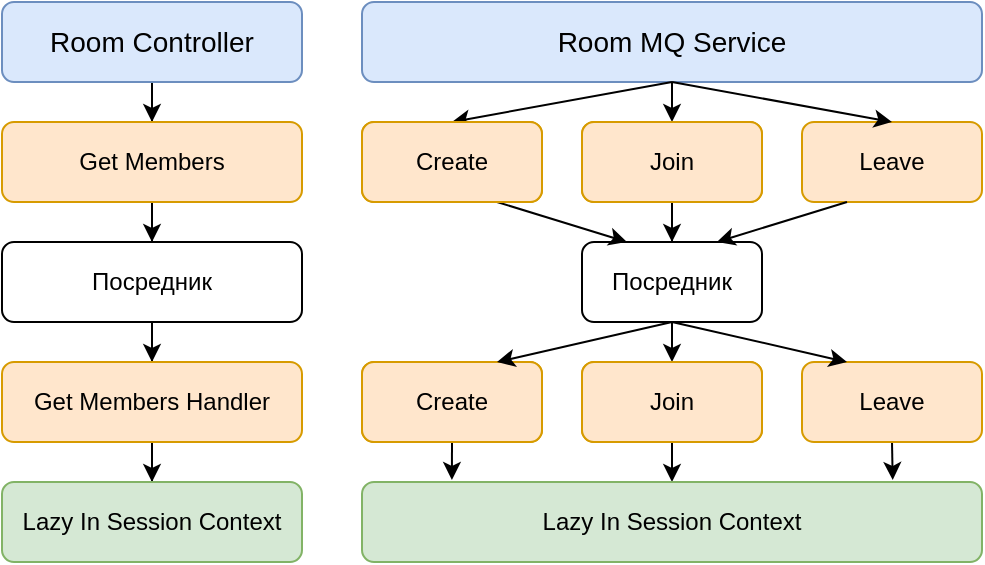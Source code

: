 <mxfile version="14.6.13" type="device"><diagram name="Page-1" id="38b20595-45e3-9b7f-d5ca-b57f44c5b66d"><mxGraphModel dx="677" dy="391" grid="1" gridSize="10" guides="1" tooltips="1" connect="1" arrows="1" fold="1" page="1" pageScale="1" pageWidth="1100" pageHeight="850" background="#ffffff" math="0" shadow="0"><root><mxCell id="0"/><mxCell id="1" parent="0"/><mxCell id="aCFLnPCyf81l8gLfBXYh-24" value="Create" style="whiteSpace=wrap;html=1;rounded=1;fillColor=#ffe6cc;strokeColor=#d79b00;" vertex="1" parent="1"><mxGeometry x="200" y="190" width="90" height="40" as="geometry"/></mxCell><mxCell id="_jJ3dgbzID8FIEAYNGRd-1" value="" style="edgeStyle=orthogonalEdgeStyle;rounded=0;orthogonalLoop=1;jettySize=auto;html=1;" parent="1" source="_jJ3dgbzID8FIEAYNGRd-2" target="_jJ3dgbzID8FIEAYNGRd-4" edge="1"><mxGeometry relative="1" as="geometry"/></mxCell><mxCell id="_jJ3dgbzID8FIEAYNGRd-2" value="&lt;span style=&quot;font-size: 14px&quot;&gt;Room Controller&lt;/span&gt;" style="rounded=1;whiteSpace=wrap;html=1;fillColor=#dae8fc;strokeColor=#6c8ebf;" parent="1" vertex="1"><mxGeometry x="20" y="10" width="150" height="40" as="geometry"/></mxCell><mxCell id="_jJ3dgbzID8FIEAYNGRd-3" value="" style="edgeStyle=orthogonalEdgeStyle;rounded=0;orthogonalLoop=1;jettySize=auto;html=1;" parent="1" source="_jJ3dgbzID8FIEAYNGRd-4" target="_jJ3dgbzID8FIEAYNGRd-6" edge="1"><mxGeometry relative="1" as="geometry"/></mxCell><mxCell id="_jJ3dgbzID8FIEAYNGRd-4" value="Get Members" style="whiteSpace=wrap;html=1;rounded=1;fillColor=#ffe6cc;strokeColor=#d79b00;" parent="1" vertex="1"><mxGeometry x="20" y="70" width="150" height="40" as="geometry"/></mxCell><mxCell id="_jJ3dgbzID8FIEAYNGRd-5" value="" style="edgeStyle=orthogonalEdgeStyle;rounded=0;orthogonalLoop=1;jettySize=auto;html=1;" parent="1" source="_jJ3dgbzID8FIEAYNGRd-6" target="_jJ3dgbzID8FIEAYNGRd-8" edge="1"><mxGeometry relative="1" as="geometry"/></mxCell><mxCell id="_jJ3dgbzID8FIEAYNGRd-6" value="Посредник" style="whiteSpace=wrap;html=1;rounded=1;" parent="1" vertex="1"><mxGeometry x="20" y="130" width="150" height="40" as="geometry"/></mxCell><mxCell id="_jJ3dgbzID8FIEAYNGRd-7" value="" style="edgeStyle=orthogonalEdgeStyle;rounded=0;orthogonalLoop=1;jettySize=auto;html=1;" parent="1" source="_jJ3dgbzID8FIEAYNGRd-8" target="_jJ3dgbzID8FIEAYNGRd-9" edge="1"><mxGeometry relative="1" as="geometry"/></mxCell><mxCell id="_jJ3dgbzID8FIEAYNGRd-8" value="Get Members Handler" style="whiteSpace=wrap;html=1;rounded=1;fillColor=#ffe6cc;strokeColor=#d79b00;" parent="1" vertex="1"><mxGeometry x="20" y="190" width="150" height="40" as="geometry"/></mxCell><mxCell id="_jJ3dgbzID8FIEAYNGRd-9" value="Lazy In Session Context" style="whiteSpace=wrap;html=1;rounded=1;strokeColor=#82b366;fillColor=#d5e8d4;" parent="1" vertex="1"><mxGeometry x="20" y="250" width="150" height="40" as="geometry"/></mxCell><mxCell id="aCFLnPCyf81l8gLfBXYh-2" value="&lt;span style=&quot;font-size: 14px&quot;&gt;Room MQ Service&lt;/span&gt;" style="rounded=1;whiteSpace=wrap;html=1;fillColor=#dae8fc;strokeColor=#6c8ebf;" vertex="1" parent="1"><mxGeometry x="200" y="10" width="310" height="40" as="geometry"/></mxCell><mxCell id="aCFLnPCyf81l8gLfBXYh-3" value="Create" style="whiteSpace=wrap;html=1;rounded=1;fillColor=#ffe6cc;strokeColor=#d79b00;" vertex="1" parent="1"><mxGeometry x="200" y="70" width="90" height="40" as="geometry"/></mxCell><mxCell id="aCFLnPCyf81l8gLfBXYh-12" value="" style="edgeStyle=orthogonalEdgeStyle;rounded=0;orthogonalLoop=1;jettySize=auto;html=1;" edge="1" parent="1" source="aCFLnPCyf81l8gLfBXYh-5" target="aCFLnPCyf81l8gLfBXYh-11"><mxGeometry relative="1" as="geometry"/></mxCell><mxCell id="aCFLnPCyf81l8gLfBXYh-5" value="Join" style="whiteSpace=wrap;html=1;rounded=1;fillColor=#ffe6cc;strokeColor=#d79b00;" vertex="1" parent="1"><mxGeometry x="310" y="70" width="90" height="40" as="geometry"/></mxCell><mxCell id="aCFLnPCyf81l8gLfBXYh-6" value="Leave" style="whiteSpace=wrap;html=1;rounded=1;fillColor=#ffe6cc;strokeColor=#d79b00;" vertex="1" parent="1"><mxGeometry x="420" y="70" width="90" height="40" as="geometry"/></mxCell><mxCell id="aCFLnPCyf81l8gLfBXYh-8" value="" style="endArrow=classic;html=1;exitX=0.5;exitY=1;exitDx=0;exitDy=0;entryX=0.5;entryY=0;entryDx=0;entryDy=0;" edge="1" parent="1" source="aCFLnPCyf81l8gLfBXYh-2" target="aCFLnPCyf81l8gLfBXYh-3"><mxGeometry width="50" height="50" relative="1" as="geometry"><mxPoint x="310" y="160" as="sourcePoint"/><mxPoint x="360" y="110" as="targetPoint"/></mxGeometry></mxCell><mxCell id="aCFLnPCyf81l8gLfBXYh-9" value="" style="endArrow=classic;html=1;entryX=0.5;entryY=0;entryDx=0;entryDy=0;" edge="1" parent="1" target="aCFLnPCyf81l8gLfBXYh-5"><mxGeometry width="50" height="50" relative="1" as="geometry"><mxPoint x="355" y="50" as="sourcePoint"/><mxPoint x="255" y="90" as="targetPoint"/></mxGeometry></mxCell><mxCell id="aCFLnPCyf81l8gLfBXYh-10" value="" style="endArrow=classic;html=1;entryX=0.5;entryY=0;entryDx=0;entryDy=0;exitX=0.5;exitY=1;exitDx=0;exitDy=0;" edge="1" parent="1" source="aCFLnPCyf81l8gLfBXYh-2" target="aCFLnPCyf81l8gLfBXYh-6"><mxGeometry width="50" height="50" relative="1" as="geometry"><mxPoint x="360" y="50" as="sourcePoint"/><mxPoint x="365" y="90" as="targetPoint"/></mxGeometry></mxCell><mxCell id="aCFLnPCyf81l8gLfBXYh-11" value="Посредник" style="whiteSpace=wrap;html=1;rounded=1;" vertex="1" parent="1"><mxGeometry x="310" y="130" width="90" height="40" as="geometry"/></mxCell><mxCell id="aCFLnPCyf81l8gLfBXYh-14" value="" style="endArrow=classic;html=1;exitX=0.75;exitY=1;exitDx=0;exitDy=0;entryX=0.25;entryY=0;entryDx=0;entryDy=0;" edge="1" parent="1" source="aCFLnPCyf81l8gLfBXYh-16" target="aCFLnPCyf81l8gLfBXYh-11"><mxGeometry width="50" height="50" relative="1" as="geometry"><mxPoint x="365" y="60" as="sourcePoint"/><mxPoint x="255" y="90" as="targetPoint"/></mxGeometry></mxCell><mxCell id="aCFLnPCyf81l8gLfBXYh-15" value="" style="endArrow=classic;html=1;exitX=0.25;exitY=1;exitDx=0;exitDy=0;entryX=0.75;entryY=0;entryDx=0;entryDy=0;" edge="1" parent="1" source="aCFLnPCyf81l8gLfBXYh-6" target="aCFLnPCyf81l8gLfBXYh-11"><mxGeometry width="50" height="50" relative="1" as="geometry"><mxPoint x="255" y="130" as="sourcePoint"/><mxPoint x="410" y="150" as="targetPoint"/></mxGeometry></mxCell><mxCell id="aCFLnPCyf81l8gLfBXYh-16" value="Create" style="whiteSpace=wrap;html=1;rounded=1;fillColor=#ffe6cc;strokeColor=#d79b00;" vertex="1" parent="1"><mxGeometry x="200" y="70" width="90" height="40" as="geometry"/></mxCell><mxCell id="aCFLnPCyf81l8gLfBXYh-17" value="Join" style="whiteSpace=wrap;html=1;rounded=1;fillColor=#ffe6cc;strokeColor=#d79b00;" vertex="1" parent="1"><mxGeometry x="310" y="70" width="90" height="40" as="geometry"/></mxCell><mxCell id="aCFLnPCyf81l8gLfBXYh-28" style="edgeStyle=orthogonalEdgeStyle;rounded=0;orthogonalLoop=1;jettySize=auto;html=1;exitX=0.5;exitY=1;exitDx=0;exitDy=0;entryX=0.145;entryY=-0.025;entryDx=0;entryDy=0;entryPerimeter=0;" edge="1" parent="1" source="aCFLnPCyf81l8gLfBXYh-18" target="aCFLnPCyf81l8gLfBXYh-26"><mxGeometry relative="1" as="geometry"/></mxCell><mxCell id="aCFLnPCyf81l8gLfBXYh-18" value="Create" style="whiteSpace=wrap;html=1;rounded=1;fillColor=#ffe6cc;strokeColor=#d79b00;" vertex="1" parent="1"><mxGeometry x="200" y="190" width="90" height="40" as="geometry"/></mxCell><mxCell id="aCFLnPCyf81l8gLfBXYh-19" value="Join" style="whiteSpace=wrap;html=1;rounded=1;fillColor=#ffe6cc;strokeColor=#d79b00;" vertex="1" parent="1"><mxGeometry x="310" y="190" width="90" height="40" as="geometry"/></mxCell><mxCell id="aCFLnPCyf81l8gLfBXYh-29" style="edgeStyle=orthogonalEdgeStyle;rounded=0;orthogonalLoop=1;jettySize=auto;html=1;exitX=0.5;exitY=1;exitDx=0;exitDy=0;entryX=0.856;entryY=-0.025;entryDx=0;entryDy=0;entryPerimeter=0;" edge="1" parent="1" source="aCFLnPCyf81l8gLfBXYh-20" target="aCFLnPCyf81l8gLfBXYh-26"><mxGeometry relative="1" as="geometry"/></mxCell><mxCell id="aCFLnPCyf81l8gLfBXYh-20" value="Leave" style="whiteSpace=wrap;html=1;rounded=1;fillColor=#ffe6cc;strokeColor=#d79b00;" vertex="1" parent="1"><mxGeometry x="420" y="190" width="90" height="40" as="geometry"/></mxCell><mxCell id="aCFLnPCyf81l8gLfBXYh-21" value="" style="endArrow=classic;html=1;entryX=0.75;entryY=0;entryDx=0;entryDy=0;exitX=0.5;exitY=1;exitDx=0;exitDy=0;" edge="1" parent="1" target="aCFLnPCyf81l8gLfBXYh-24" source="aCFLnPCyf81l8gLfBXYh-11"><mxGeometry width="50" height="50" relative="1" as="geometry"><mxPoint x="350" y="200" as="sourcePoint"/><mxPoint x="360" y="250" as="targetPoint"/></mxGeometry></mxCell><mxCell id="aCFLnPCyf81l8gLfBXYh-22" value="" style="endArrow=classic;html=1;entryX=0.5;entryY=0;entryDx=0;entryDy=0;exitX=0.5;exitY=1;exitDx=0;exitDy=0;" edge="1" parent="1" target="aCFLnPCyf81l8gLfBXYh-19" source="aCFLnPCyf81l8gLfBXYh-11"><mxGeometry width="50" height="50" relative="1" as="geometry"><mxPoint x="370" y="200" as="sourcePoint"/><mxPoint x="255" y="230" as="targetPoint"/></mxGeometry></mxCell><mxCell id="aCFLnPCyf81l8gLfBXYh-23" value="" style="endArrow=classic;html=1;entryX=0.25;entryY=0;entryDx=0;entryDy=0;exitX=0.5;exitY=1;exitDx=0;exitDy=0;" edge="1" parent="1" target="aCFLnPCyf81l8gLfBXYh-20" source="aCFLnPCyf81l8gLfBXYh-11"><mxGeometry width="50" height="50" relative="1" as="geometry"><mxPoint x="370" y="200" as="sourcePoint"/><mxPoint x="365" y="230" as="targetPoint"/></mxGeometry></mxCell><mxCell id="aCFLnPCyf81l8gLfBXYh-27" style="edgeStyle=orthogonalEdgeStyle;rounded=0;orthogonalLoop=1;jettySize=auto;html=1;exitX=0.5;exitY=1;exitDx=0;exitDy=0;entryX=0.5;entryY=0;entryDx=0;entryDy=0;" edge="1" parent="1" source="aCFLnPCyf81l8gLfBXYh-25" target="aCFLnPCyf81l8gLfBXYh-26"><mxGeometry relative="1" as="geometry"/></mxCell><mxCell id="aCFLnPCyf81l8gLfBXYh-25" value="Join" style="whiteSpace=wrap;html=1;rounded=1;fillColor=#ffe6cc;strokeColor=#d79b00;" vertex="1" parent="1"><mxGeometry x="310" y="190" width="90" height="40" as="geometry"/></mxCell><mxCell id="aCFLnPCyf81l8gLfBXYh-26" value="Lazy In Session Context" style="whiteSpace=wrap;html=1;rounded=1;strokeColor=#82b366;fillColor=#d5e8d4;" vertex="1" parent="1"><mxGeometry x="200" y="250" width="310" height="40" as="geometry"/></mxCell></root></mxGraphModel></diagram></mxfile>